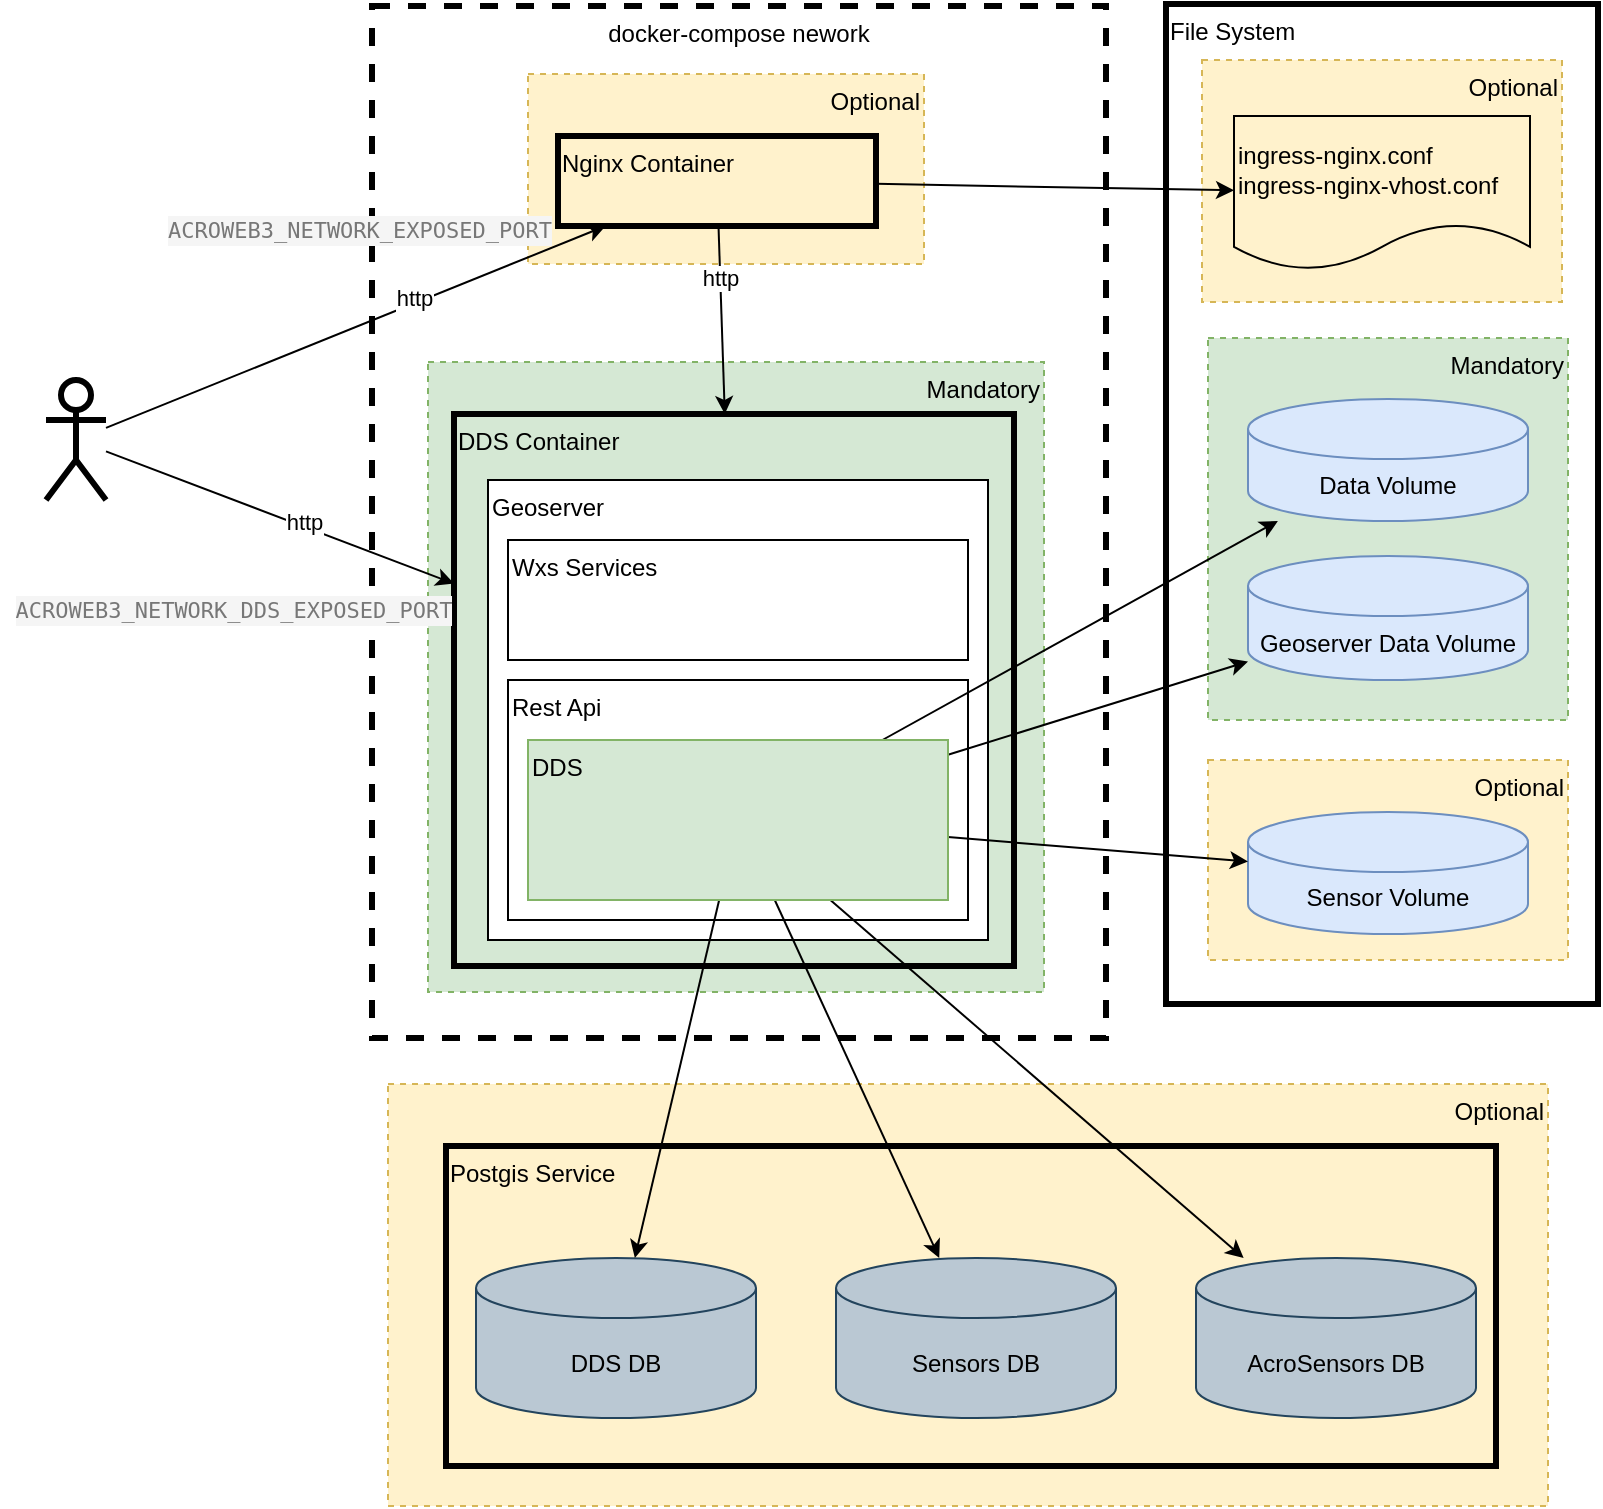 <mxfile>
    <diagram id="kePF4eIc6QXluswP43GQ" name="overview">
        <mxGraphModel dx="1001" dy="905" grid="0" gridSize="10" guides="1" tooltips="1" connect="1" arrows="1" fold="1" page="1" pageScale="1" pageWidth="1654" pageHeight="1169" math="0" shadow="0">
            <root>
                <mxCell id="0"/>
                <mxCell id="1" parent="0"/>
                <mxCell id="41" value="Optional" style="rounded=0;whiteSpace=wrap;html=1;fillColor=#fff2cc;dashed=1;align=right;verticalAlign=top;strokeColor=#d6b656;" vertex="1" parent="1">
                    <mxGeometry x="807" y="60" width="180" height="121" as="geometry"/>
                </mxCell>
                <mxCell id="28" value="docker-compose nework" style="rounded=0;whiteSpace=wrap;html=1;fillColor=none;dashed=1;align=center;verticalAlign=top;strokeColor=#000000;strokeWidth=3;" vertex="1" parent="1">
                    <mxGeometry x="392" y="33" width="367" height="516" as="geometry"/>
                </mxCell>
                <mxCell id="26" value="Mandatory" style="rounded=0;whiteSpace=wrap;html=1;fillColor=#d5e8d4;dashed=1;align=right;verticalAlign=top;strokeColor=#82b366;" vertex="1" parent="1">
                    <mxGeometry x="420" y="211" width="308" height="315" as="geometry"/>
                </mxCell>
                <mxCell id="25" value="Optional" style="rounded=0;whiteSpace=wrap;html=1;fillColor=#fff2cc;dashed=1;align=right;verticalAlign=top;strokeColor=#d6b656;" vertex="1" parent="1">
                    <mxGeometry x="470" y="67" width="198" height="95" as="geometry"/>
                </mxCell>
                <mxCell id="23" value="File System" style="rounded=0;whiteSpace=wrap;html=1;align=left;verticalAlign=top;strokeWidth=3;fillColor=none;" vertex="1" parent="1">
                    <mxGeometry x="789" y="32" width="216" height="500" as="geometry"/>
                </mxCell>
                <mxCell id="14" value="Optional" style="rounded=0;whiteSpace=wrap;html=1;fillColor=#fff2cc;dashed=1;align=right;verticalAlign=top;strokeColor=#d6b656;" vertex="1" parent="1">
                    <mxGeometry x="400" y="572" width="580" height="211" as="geometry"/>
                </mxCell>
                <mxCell id="22" value="Postgis Service" style="rounded=0;whiteSpace=wrap;html=1;align=left;verticalAlign=top;strokeWidth=3;fillColor=none;" vertex="1" parent="1">
                    <mxGeometry x="429" y="603" width="525" height="160" as="geometry"/>
                </mxCell>
                <mxCell id="21" value="DDS Container" style="rounded=0;whiteSpace=wrap;html=1;align=left;verticalAlign=top;strokeWidth=3;fillColor=none;" vertex="1" parent="1">
                    <mxGeometry x="433" y="237" width="280" height="276" as="geometry"/>
                </mxCell>
                <mxCell id="13" value="Optional" style="rounded=0;whiteSpace=wrap;html=1;fillColor=#fff2cc;dashed=1;align=right;verticalAlign=top;strokeColor=#d6b656;" vertex="1" parent="1">
                    <mxGeometry x="810" y="410" width="180" height="100" as="geometry"/>
                </mxCell>
                <mxCell id="12" value="Mandatory" style="rounded=0;whiteSpace=wrap;html=1;fillColor=#d5e8d4;dashed=1;align=right;verticalAlign=top;strokeColor=#82b366;" vertex="1" parent="1">
                    <mxGeometry x="810" y="199" width="180" height="191" as="geometry"/>
                </mxCell>
                <mxCell id="2" value="Geoserver" style="rounded=0;whiteSpace=wrap;html=1;align=left;verticalAlign=top;" vertex="1" parent="1">
                    <mxGeometry x="450" y="270" width="250" height="230" as="geometry"/>
                </mxCell>
                <mxCell id="3" value="Wxs Services" style="rounded=0;whiteSpace=wrap;html=1;align=left;verticalAlign=top;" vertex="1" parent="1">
                    <mxGeometry x="460" y="300" width="230" height="60" as="geometry"/>
                </mxCell>
                <mxCell id="4" value="Rest Api" style="rounded=0;whiteSpace=wrap;html=1;align=left;verticalAlign=top;" vertex="1" parent="1">
                    <mxGeometry x="460" y="370" width="230" height="120" as="geometry"/>
                </mxCell>
                <mxCell id="6" value="Data Volume" style="shape=cylinder3;whiteSpace=wrap;html=1;boundedLbl=1;backgroundOutline=1;size=15;fillColor=#dae8fc;strokeColor=#6c8ebf;" vertex="1" parent="1">
                    <mxGeometry x="830" y="229.5" width="140" height="61" as="geometry"/>
                </mxCell>
                <mxCell id="7" value="Geoserver Data Volume" style="shape=cylinder3;whiteSpace=wrap;html=1;boundedLbl=1;backgroundOutline=1;size=15;fillColor=#dae8fc;strokeColor=#6c8ebf;" vertex="1" parent="1">
                    <mxGeometry x="830" y="308" width="140" height="62" as="geometry"/>
                </mxCell>
                <mxCell id="8" value="Sensor Volume" style="shape=cylinder3;whiteSpace=wrap;html=1;boundedLbl=1;backgroundOutline=1;size=15;fillColor=#dae8fc;strokeColor=#6c8ebf;" vertex="1" parent="1">
                    <mxGeometry x="830" y="436" width="140" height="61" as="geometry"/>
                </mxCell>
                <mxCell id="9" value="DDS DB" style="shape=cylinder3;whiteSpace=wrap;html=1;boundedLbl=1;backgroundOutline=1;size=15;fillColor=#bac8d3;strokeColor=#23445d;" vertex="1" parent="1">
                    <mxGeometry x="444" y="659" width="140" height="80" as="geometry"/>
                </mxCell>
                <mxCell id="10" value="Sensors DB" style="shape=cylinder3;whiteSpace=wrap;html=1;boundedLbl=1;backgroundOutline=1;size=15;fillColor=#bac8d3;strokeColor=#23445d;" vertex="1" parent="1">
                    <mxGeometry x="624" y="659" width="140" height="80" as="geometry"/>
                </mxCell>
                <mxCell id="11" value="AcroSensors DB" style="shape=cylinder3;whiteSpace=wrap;html=1;boundedLbl=1;backgroundOutline=1;size=15;fillColor=#bac8d3;strokeColor=#23445d;" vertex="1" parent="1">
                    <mxGeometry x="804" y="659" width="140" height="80" as="geometry"/>
                </mxCell>
                <mxCell id="15" style="edgeStyle=none;html=1;" edge="1" parent="1" source="5" target="6">
                    <mxGeometry relative="1" as="geometry"/>
                </mxCell>
                <mxCell id="16" style="edgeStyle=none;html=1;" edge="1" parent="1" source="5" target="7">
                    <mxGeometry relative="1" as="geometry"/>
                </mxCell>
                <mxCell id="17" style="edgeStyle=none;html=1;" edge="1" parent="1" source="5" target="8">
                    <mxGeometry relative="1" as="geometry"/>
                </mxCell>
                <mxCell id="18" style="edgeStyle=none;html=1;" edge="1" parent="1" source="5" target="11">
                    <mxGeometry relative="1" as="geometry"/>
                </mxCell>
                <mxCell id="19" style="edgeStyle=none;html=1;" edge="1" parent="1" source="5" target="10">
                    <mxGeometry relative="1" as="geometry"/>
                </mxCell>
                <mxCell id="20" style="edgeStyle=none;html=1;" edge="1" parent="1" source="5" target="9">
                    <mxGeometry relative="1" as="geometry"/>
                </mxCell>
                <mxCell id="5" value="DDS" style="rounded=0;whiteSpace=wrap;html=1;align=left;verticalAlign=top;fillColor=#d5e8d4;strokeColor=#82b366;" vertex="1" parent="1">
                    <mxGeometry x="470" y="400" width="210" height="80" as="geometry"/>
                </mxCell>
                <mxCell id="36" style="edgeStyle=none;html=1;" edge="1" parent="1" source="24" target="21">
                    <mxGeometry relative="1" as="geometry"/>
                </mxCell>
                <mxCell id="39" value="http" style="edgeLabel;html=1;align=center;verticalAlign=middle;resizable=0;points=[];" vertex="1" connectable="0" parent="36">
                    <mxGeometry x="-0.436" relative="1" as="geometry">
                        <mxPoint y="-1" as="offset"/>
                    </mxGeometry>
                </mxCell>
                <mxCell id="43" style="edgeStyle=none;html=1;" edge="1" parent="1" source="24" target="42">
                    <mxGeometry relative="1" as="geometry"/>
                </mxCell>
                <mxCell id="24" value="Nginx Container" style="rounded=0;whiteSpace=wrap;html=1;align=left;verticalAlign=top;strokeWidth=3;fillColor=none;" vertex="1" parent="1">
                    <mxGeometry x="485" y="98" width="159" height="45" as="geometry"/>
                </mxCell>
                <mxCell id="30" style="edgeStyle=none;html=1;" edge="1" parent="1" source="29" target="24">
                    <mxGeometry relative="1" as="geometry"/>
                </mxCell>
                <mxCell id="37" value="http" style="edgeLabel;html=1;align=center;verticalAlign=middle;resizable=0;points=[];" vertex="1" connectable="0" parent="30">
                    <mxGeometry x="0.244" y="3" relative="1" as="geometry">
                        <mxPoint as="offset"/>
                    </mxGeometry>
                </mxCell>
                <mxCell id="31" style="edgeStyle=none;html=1;" edge="1" parent="1" source="29" target="21">
                    <mxGeometry relative="1" as="geometry"/>
                </mxCell>
                <mxCell id="38" value="http" style="edgeLabel;html=1;align=center;verticalAlign=middle;resizable=0;points=[];" vertex="1" connectable="0" parent="31">
                    <mxGeometry x="0.127" y="2" relative="1" as="geometry">
                        <mxPoint as="offset"/>
                    </mxGeometry>
                </mxCell>
                <mxCell id="29" value="" style="shape=umlActor;verticalLabelPosition=bottom;verticalAlign=top;html=1;outlineConnect=0;strokeColor=#000000;strokeWidth=3;fillColor=none;" vertex="1" parent="1">
                    <mxGeometry x="229" y="220" width="30" height="60" as="geometry"/>
                </mxCell>
                <mxCell id="34" value="&lt;div style=&quot;color: rgb(51 , 51 , 51) ; background-color: rgb(245 , 245 , 245) ; font-family: &amp;#34;droid sans mono&amp;#34; , &amp;#34;monospace&amp;#34; , monospace ; font-size: 11px ; line-height: 15px&quot;&gt;&lt;span style=&quot;color: #777777&quot;&gt;ACROWEB3_NETWORK_DDS_EXPOSED_PORT&lt;/span&gt;&lt;/div&gt;" style="text;html=1;strokeColor=none;fillColor=none;align=center;verticalAlign=middle;whiteSpace=wrap;rounded=0;" vertex="1" parent="1">
                    <mxGeometry x="206" y="320" width="234" height="30" as="geometry"/>
                </mxCell>
                <mxCell id="35" value="&lt;div style=&quot;color: rgb(51 , 51 , 51) ; background-color: rgb(245 , 245 , 245) ; font-family: &amp;#34;droid sans mono&amp;#34; , &amp;#34;monospace&amp;#34; , monospace ; font-size: 11px ; line-height: 15px&quot;&gt;&lt;span style=&quot;color: #777777&quot;&gt;ACROWEB3_NETWORK_EXPOSED_PORT&lt;/span&gt;&lt;/div&gt;" style="text;html=1;strokeColor=none;fillColor=none;align=center;verticalAlign=middle;whiteSpace=wrap;rounded=0;" vertex="1" parent="1">
                    <mxGeometry x="269" y="130" width="234" height="30" as="geometry"/>
                </mxCell>
                <mxCell id="42" value="ingress-nginx.conf&lt;br&gt;ingress-nginx-vhost.conf" style="shape=document;whiteSpace=wrap;html=1;boundedLbl=1;strokeColor=#000000;strokeWidth=1;fillColor=none;align=left;" vertex="1" parent="1">
                    <mxGeometry x="823" y="88" width="148" height="77" as="geometry"/>
                </mxCell>
            </root>
        </mxGraphModel>
    </diagram>
</mxfile>